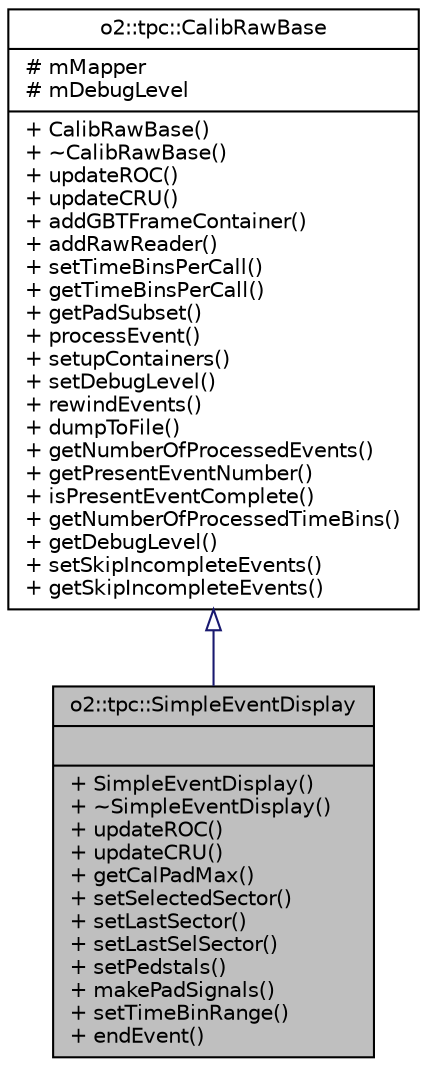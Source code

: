digraph "o2::tpc::SimpleEventDisplay"
{
 // INTERACTIVE_SVG=YES
  bgcolor="transparent";
  edge [fontname="Helvetica",fontsize="10",labelfontname="Helvetica",labelfontsize="10"];
  node [fontname="Helvetica",fontsize="10",shape=record];
  Node1 [label="{o2::tpc::SimpleEventDisplay\n||+ SimpleEventDisplay()\l+ ~SimpleEventDisplay()\l+ updateROC()\l+ updateCRU()\l+ getCalPadMax()\l+ setSelectedSector()\l+ setLastSector()\l+ setLastSelSector()\l+ setPedstals()\l+ makePadSignals()\l+ setTimeBinRange()\l+ endEvent()\l}",height=0.2,width=0.4,color="black", fillcolor="grey75", style="filled", fontcolor="black"];
  Node2 -> Node1 [dir="back",color="midnightblue",fontsize="10",style="solid",arrowtail="onormal",fontname="Helvetica"];
  Node2 [label="{o2::tpc::CalibRawBase\n|# mMapper\l# mDebugLevel\l|+ CalibRawBase()\l+ ~CalibRawBase()\l+ updateROC()\l+ updateCRU()\l+ addGBTFrameContainer()\l+ addRawReader()\l+ setTimeBinsPerCall()\l+ getTimeBinsPerCall()\l+ getPadSubset()\l+ processEvent()\l+ setupContainers()\l+ setDebugLevel()\l+ rewindEvents()\l+ dumpToFile()\l+ getNumberOfProcessedEvents()\l+ getPresentEventNumber()\l+ isPresentEventComplete()\l+ getNumberOfProcessedTimeBins()\l+ getDebugLevel()\l+ setSkipIncompleteEvents()\l+ getSkipIncompleteEvents()\l}",height=0.2,width=0.4,color="black",URL="$dd/d57/classo2_1_1tpc_1_1CalibRawBase.html",tooltip="Base class for raw data calibrations. "];
}
